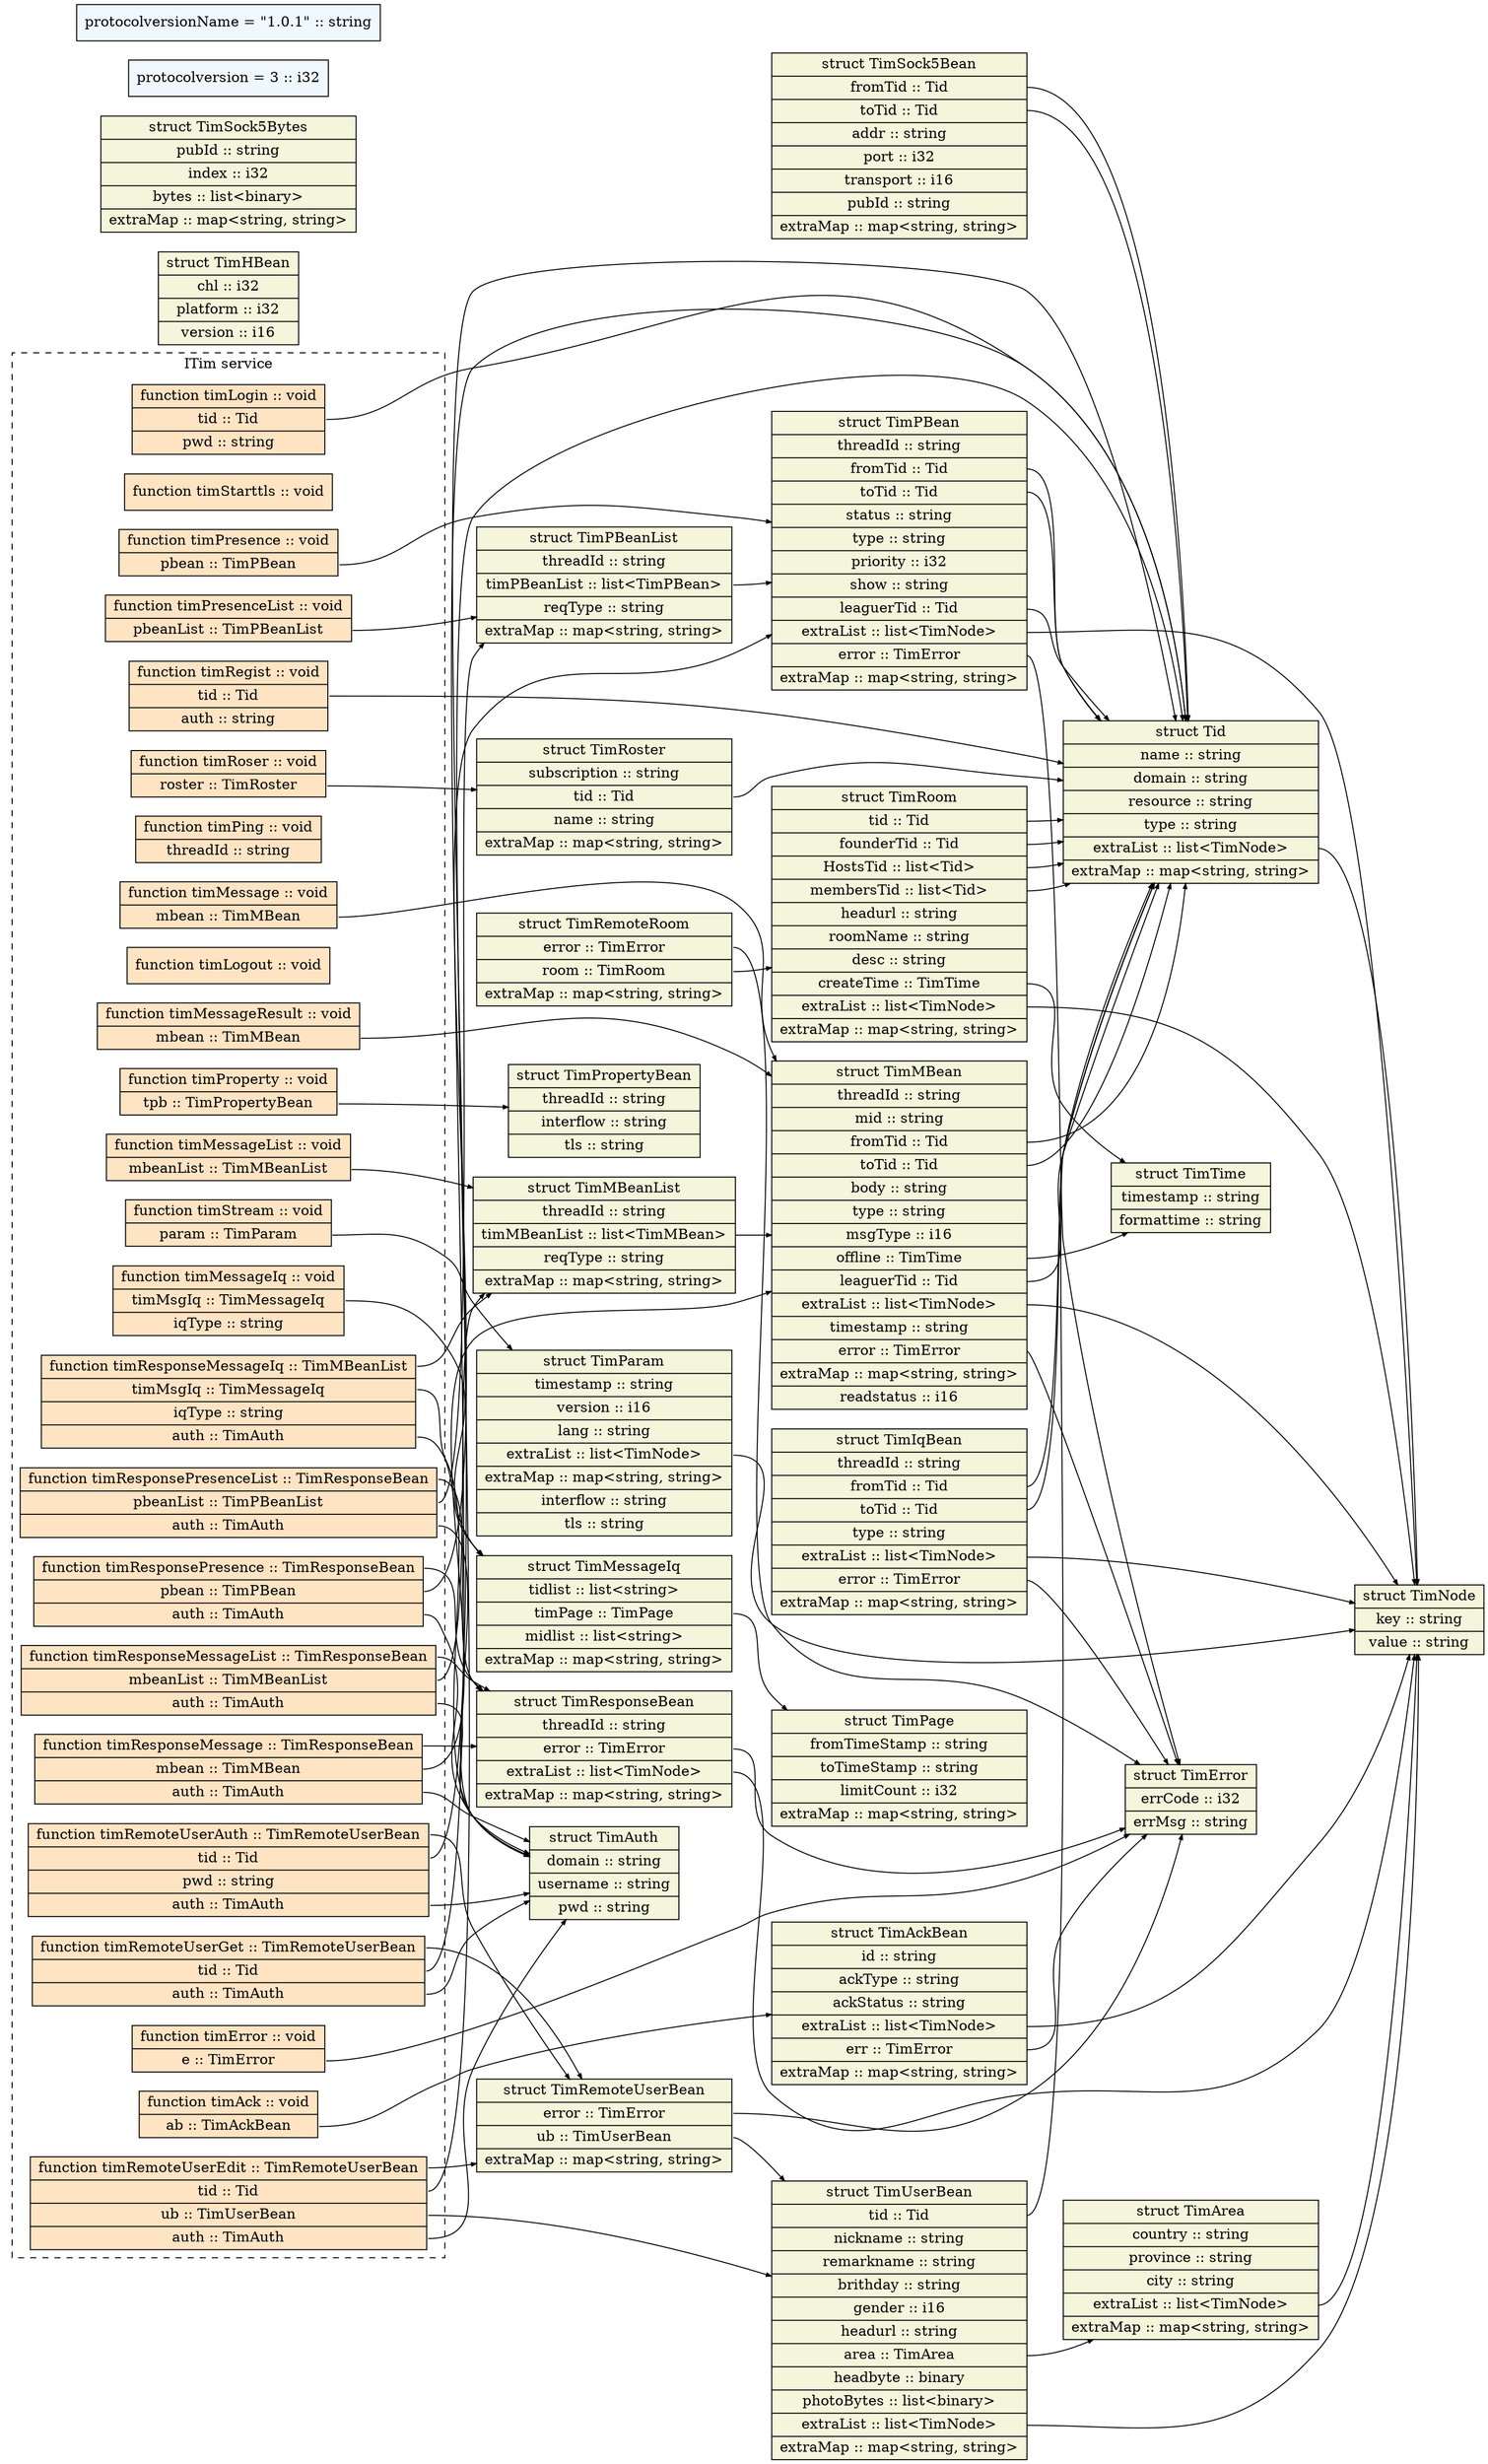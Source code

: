 digraph "tim" {
node [style=filled, shape=record];
edge [arrowsize=0.5];
rankdir=LR
node [fillcolor=beige];
TimError [label="struct TimError|<field_errCode>errCode :: i32|<field_errMsg>errMsg :: string"];
node [fillcolor=beige];
TimNode [label="struct TimNode|<field_key>key :: string|<field_value>value :: string"];
node [fillcolor=beige];
TimAckBean [label="struct TimAckBean|<field_id>id :: string|<field_ackType>ackType :: string|<field_ackStatus>ackStatus :: string|<field_extraList>extraList :: list\<TimNode\>|<field_err>err :: TimError|<field_extraMap>extraMap :: map\<string, string\>"];
node [fillcolor=beige];
TimHBean [label="struct TimHBean|<field_chl>chl :: i32|<field_platform>platform :: i32|<field_version>version :: i16"];
node [fillcolor=beige];
TimParam [label="struct TimParam|<field_timestamp>timestamp :: string|<field_version>version :: i16|<field_lang>lang :: string|<field_extraList>extraList :: list\<TimNode\>|<field_extraMap>extraMap :: map\<string, string\>|<field_interflow>interflow :: string|<field_tls>tls :: string"];
node [fillcolor=beige];
TimTime [label="struct TimTime|<field_timestamp>timestamp :: string|<field_formattime>formattime :: string"];
node [fillcolor=beige];
TimArea [label="struct TimArea|<field_country>country :: string|<field_province>province :: string|<field_city>city :: string|<field_extraList>extraList :: list\<TimNode\>|<field_extraMap>extraMap :: map\<string, string\>"];
node [fillcolor=beige];
Tid [label="struct Tid|<field_name>name :: string|<field_domain>domain :: string|<field_resource>resource :: string|<field_type>type :: string|<field_extraList>extraList :: list\<TimNode\>|<field_extraMap>extraMap :: map\<string, string\>"];
node [fillcolor=beige];
TimUserBean [label="struct TimUserBean|<field_tid>tid :: Tid|<field_nickname>nickname :: string|<field_remarkname>remarkname :: string|<field_brithday>brithday :: string|<field_gender>gender :: i16|<field_headurl>headurl :: string|<field_area>area :: TimArea|<field_headbyte>headbyte :: binary|<field_photoBytes>photoBytes :: list\<binary\>|<field_extraList>extraList :: list\<TimNode\>|<field_extraMap>extraMap :: map\<string, string\>"];
node [fillcolor=beige];
TimRoom [label="struct TimRoom|<field_tid>tid :: Tid|<field_founderTid>founderTid :: Tid|<field_HostsTid>HostsTid :: list\<Tid\>|<field_membersTid>membersTid :: list\<Tid\>|<field_headurl>headurl :: string|<field_roomName>roomName :: string|<field_desc>desc :: string|<field_createTime>createTime :: TimTime|<field_extraList>extraList :: list\<TimNode\>|<field_extraMap>extraMap :: map\<string, string\>"];
node [fillcolor=beige];
TimPBean [label="struct TimPBean|<field_threadId>threadId :: string|<field_fromTid>fromTid :: Tid|<field_toTid>toTid :: Tid|<field_status>status :: string|<field_type>type :: string|<field_priority>priority :: i32|<field_show>show :: string|<field_leaguerTid>leaguerTid :: Tid|<field_extraList>extraList :: list\<TimNode\>|<field_error>error :: TimError|<field_extraMap>extraMap :: map\<string, string\>"];
node [fillcolor=beige];
TimMBean [label="struct TimMBean|<field_threadId>threadId :: string|<field_mid>mid :: string|<field_fromTid>fromTid :: Tid|<field_toTid>toTid :: Tid|<field_body>body :: string|<field_type>type :: string|<field_msgType>msgType :: i16|<field_offline>offline :: TimTime|<field_leaguerTid>leaguerTid :: Tid|<field_extraList>extraList :: list\<TimNode\>|<field_timestamp>timestamp :: string|<field_error>error :: TimError|<field_extraMap>extraMap :: map\<string, string\>|<field_readstatus>readstatus :: i16"];
node [fillcolor=beige];
TimIqBean [label="struct TimIqBean|<field_threadId>threadId :: string|<field_fromTid>fromTid :: Tid|<field_toTid>toTid :: Tid|<field_type>type :: string|<field_extraList>extraList :: list\<TimNode\>|<field_error>error :: TimError|<field_extraMap>extraMap :: map\<string, string\>"];
node [fillcolor=beige];
TimRoster [label="struct TimRoster|<field_subscription>subscription :: string|<field_tid>tid :: Tid|<field_name>name :: string|<field_extraMap>extraMap :: map\<string, string\>"];
node [fillcolor=beige];
TimRemoteUserBean [label="struct TimRemoteUserBean|<field_error>error :: TimError|<field_ub>ub :: TimUserBean|<field_extraMap>extraMap :: map\<string, string\>"];
node [fillcolor=beige];
TimRemoteRoom [label="struct TimRemoteRoom|<field_error>error :: TimError|<field_room>room :: TimRoom|<field_extraMap>extraMap :: map\<string, string\>"];
node [fillcolor=beige];
TimResponseBean [label="struct TimResponseBean|<field_threadId>threadId :: string|<field_error>error :: TimError|<field_extraList>extraList :: list\<TimNode\>|<field_extraMap>extraMap :: map\<string, string\>"];
node [fillcolor=beige];
TimSock5Bean [label="struct TimSock5Bean|<field_fromTid>fromTid :: Tid|<field_toTid>toTid :: Tid|<field_addr>addr :: string|<field_port>port :: i32|<field_transport>transport :: i16|<field_pubId>pubId :: string|<field_extraMap>extraMap :: map\<string, string\>"];
node [fillcolor=beige];
TimSock5Bytes [label="struct TimSock5Bytes|<field_pubId>pubId :: string|<field_index>index :: i32|<field_bytes>bytes :: list\<binary\>|<field_extraMap>extraMap :: map\<string, string\>"];
node [fillcolor=beige];
TimPage [label="struct TimPage|<field_fromTimeStamp>fromTimeStamp :: string|<field_toTimeStamp>toTimeStamp :: string|<field_limitCount>limitCount :: i32|<field_extraMap>extraMap :: map\<string, string\>"];
node [fillcolor=beige];
TimMessageIq [label="struct TimMessageIq|<field_tidlist>tidlist :: list\<string\>|<field_timPage>timPage :: TimPage|<field_midlist>midlist :: list\<string\>|<field_extraMap>extraMap :: map\<string, string\>"];
node [fillcolor=beige];
TimAuth [label="struct TimAuth|<field_domain>domain :: string|<field_username>username :: string|<field_pwd>pwd :: string"];
node [fillcolor=beige];
TimMBeanList [label="struct TimMBeanList|<field_threadId>threadId :: string|<field_timMBeanList>timMBeanList :: list\<TimMBean\>|<field_reqType>reqType :: string|<field_extraMap>extraMap :: map\<string, string\>"];
node [fillcolor=beige];
TimPBeanList [label="struct TimPBeanList|<field_threadId>threadId :: string|<field_timPBeanList>timPBeanList :: list\<TimPBean\>|<field_reqType>reqType :: string|<field_extraMap>extraMap :: map\<string, string\>"];
node [fillcolor=beige];
TimPropertyBean [label="struct TimPropertyBean|<field_threadId>threadId :: string|<field_interflow>interflow :: string|<field_tls>tls :: string"];
node [fillcolor=aliceblue];
const_protocolversion [label="protocolversion = 3 :: i32"];
node [fillcolor=aliceblue];
const_protocolversionName [label="protocolversionName = \"1.0.1\" :: string"];
subgraph cluster_ITim {
node [fillcolor=bisque];
style=dashed;
label = "ITim service";
function_ITimtimStream[label="<return_type>function timStream :: void|<param_param>param :: TimParam"];
function_ITimtimStarttls[label="<return_type>function timStarttls :: void"];
function_ITimtimLogin[label="<return_type>function timLogin :: void|<param_tid>tid :: Tid|<param_pwd>pwd :: string"];
function_ITimtimAck[label="<return_type>function timAck :: void|<param_ab>ab :: TimAckBean"];
function_ITimtimPresence[label="<return_type>function timPresence :: void|<param_pbean>pbean :: TimPBean"];
function_ITimtimMessage[label="<return_type>function timMessage :: void|<param_mbean>mbean :: TimMBean"];
function_ITimtimPing[label="<return_type>function timPing :: void|<param_threadId>threadId :: string"];
function_ITimtimError[label="<return_type>function timError :: void|<param_e>e :: TimError"];
function_ITimtimLogout[label="<return_type>function timLogout :: void"];
function_ITimtimRegist[label="<return_type>function timRegist :: void|<param_tid>tid :: Tid|<param_auth>auth :: string"];
function_ITimtimRoser[label="<return_type>function timRoser :: void|<param_roster>roster :: TimRoster"];
function_ITimtimMessageList[label="<return_type>function timMessageList :: void|<param_mbeanList>mbeanList :: TimMBeanList"];
function_ITimtimPresenceList[label="<return_type>function timPresenceList :: void|<param_pbeanList>pbeanList :: TimPBeanList"];
function_ITimtimMessageIq[label="<return_type>function timMessageIq :: void|<param_timMsgIq>timMsgIq :: TimMessageIq|<param_iqType>iqType :: string"];
function_ITimtimMessageResult[label="<return_type>function timMessageResult :: void|<param_mbean>mbean :: TimMBean"];
function_ITimtimProperty[label="<return_type>function timProperty :: void|<param_tpb>tpb :: TimPropertyBean"];
function_ITimtimRemoteUserAuth[label="<return_type>function timRemoteUserAuth :: TimRemoteUserBean|<param_tid>tid :: Tid|<param_pwd>pwd :: string|<param_auth>auth :: TimAuth"];
function_ITimtimRemoteUserGet[label="<return_type>function timRemoteUserGet :: TimRemoteUserBean|<param_tid>tid :: Tid|<param_auth>auth :: TimAuth"];
function_ITimtimRemoteUserEdit[label="<return_type>function timRemoteUserEdit :: TimRemoteUserBean|<param_tid>tid :: Tid|<param_ub>ub :: TimUserBean|<param_auth>auth :: TimAuth"];
function_ITimtimResponsePresence[label="<return_type>function timResponsePresence :: TimResponseBean|<param_pbean>pbean :: TimPBean|<param_auth>auth :: TimAuth"];
function_ITimtimResponseMessage[label="<return_type>function timResponseMessage :: TimResponseBean|<param_mbean>mbean :: TimMBean|<param_auth>auth :: TimAuth"];
function_ITimtimResponseMessageIq[label="<return_type>function timResponseMessageIq :: TimMBeanList|<param_timMsgIq>timMsgIq :: TimMessageIq|<param_iqType>iqType :: string|<param_auth>auth :: TimAuth"];
function_ITimtimResponsePresenceList[label="<return_type>function timResponsePresenceList :: TimResponseBean|<param_pbeanList>pbeanList :: TimPBeanList|<param_auth>auth :: TimAuth"];
function_ITimtimResponseMessageList[label="<return_type>function timResponseMessageList :: TimResponseBean|<param_mbeanList>mbeanList :: TimMBeanList|<param_auth>auth :: TimAuth"];
 }
TimAckBean:field_extraList -> TimNode
TimAckBean:field_err -> TimError
TimParam:field_extraList -> TimNode
TimArea:field_extraList -> TimNode
Tid:field_extraList -> TimNode
TimUserBean:field_tid -> Tid
TimUserBean:field_area -> TimArea
TimUserBean:field_extraList -> TimNode
TimRoom:field_tid -> Tid
TimRoom:field_founderTid -> Tid
TimRoom:field_HostsTid -> Tid
TimRoom:field_membersTid -> Tid
TimRoom:field_createTime -> TimTime
TimRoom:field_extraList -> TimNode
TimPBean:field_fromTid -> Tid
TimPBean:field_toTid -> Tid
TimPBean:field_leaguerTid -> Tid
TimPBean:field_extraList -> TimNode
TimPBean:field_error -> TimError
TimMBean:field_fromTid -> Tid
TimMBean:field_toTid -> Tid
TimMBean:field_offline -> TimTime
TimMBean:field_leaguerTid -> Tid
TimMBean:field_extraList -> TimNode
TimMBean:field_error -> TimError
TimIqBean:field_fromTid -> Tid
TimIqBean:field_toTid -> Tid
TimIqBean:field_extraList -> TimNode
TimIqBean:field_error -> TimError
TimRoster:field_tid -> Tid
TimRemoteUserBean:field_error -> TimError
TimRemoteUserBean:field_ub -> TimUserBean
TimRemoteRoom:field_error -> TimError
TimRemoteRoom:field_room -> TimRoom
TimResponseBean:field_error -> TimError
TimResponseBean:field_extraList -> TimNode
TimSock5Bean:field_fromTid -> Tid
TimSock5Bean:field_toTid -> Tid
TimMessageIq:field_timPage -> TimPage
TimMBeanList:field_timMBeanList -> TimMBean
TimPBeanList:field_timPBeanList -> TimPBean
function_ITimtimStream:param_param -> TimParam
function_ITimtimLogin:param_tid -> Tid
function_ITimtimAck:param_ab -> TimAckBean
function_ITimtimPresence:param_pbean -> TimPBean
function_ITimtimMessage:param_mbean -> TimMBean
function_ITimtimError:param_e -> TimError
function_ITimtimRegist:param_tid -> Tid
function_ITimtimRoser:param_roster -> TimRoster
function_ITimtimMessageList:param_mbeanList -> TimMBeanList
function_ITimtimPresenceList:param_pbeanList -> TimPBeanList
function_ITimtimMessageIq:param_timMsgIq -> TimMessageIq
function_ITimtimMessageResult:param_mbean -> TimMBean
function_ITimtimProperty:param_tpb -> TimPropertyBean
function_ITimtimRemoteUserAuth:return_type -> TimRemoteUserBean
function_ITimtimRemoteUserAuth:param_tid -> Tid
function_ITimtimRemoteUserAuth:param_auth -> TimAuth
function_ITimtimRemoteUserGet:return_type -> TimRemoteUserBean
function_ITimtimRemoteUserGet:param_tid -> Tid
function_ITimtimRemoteUserGet:param_auth -> TimAuth
function_ITimtimRemoteUserEdit:return_type -> TimRemoteUserBean
function_ITimtimRemoteUserEdit:param_tid -> Tid
function_ITimtimRemoteUserEdit:param_ub -> TimUserBean
function_ITimtimRemoteUserEdit:param_auth -> TimAuth
function_ITimtimResponsePresence:return_type -> TimResponseBean
function_ITimtimResponsePresence:param_pbean -> TimPBean
function_ITimtimResponsePresence:param_auth -> TimAuth
function_ITimtimResponseMessage:return_type -> TimResponseBean
function_ITimtimResponseMessage:param_mbean -> TimMBean
function_ITimtimResponseMessage:param_auth -> TimAuth
function_ITimtimResponseMessageIq:return_type -> TimMBeanList
function_ITimtimResponseMessageIq:param_timMsgIq -> TimMessageIq
function_ITimtimResponseMessageIq:param_auth -> TimAuth
function_ITimtimResponsePresenceList:return_type -> TimResponseBean
function_ITimtimResponsePresenceList:param_pbeanList -> TimPBeanList
function_ITimtimResponsePresenceList:param_auth -> TimAuth
function_ITimtimResponseMessageList:return_type -> TimResponseBean
function_ITimtimResponseMessageList:param_mbeanList -> TimMBeanList
function_ITimtimResponseMessageList:param_auth -> TimAuth
}
